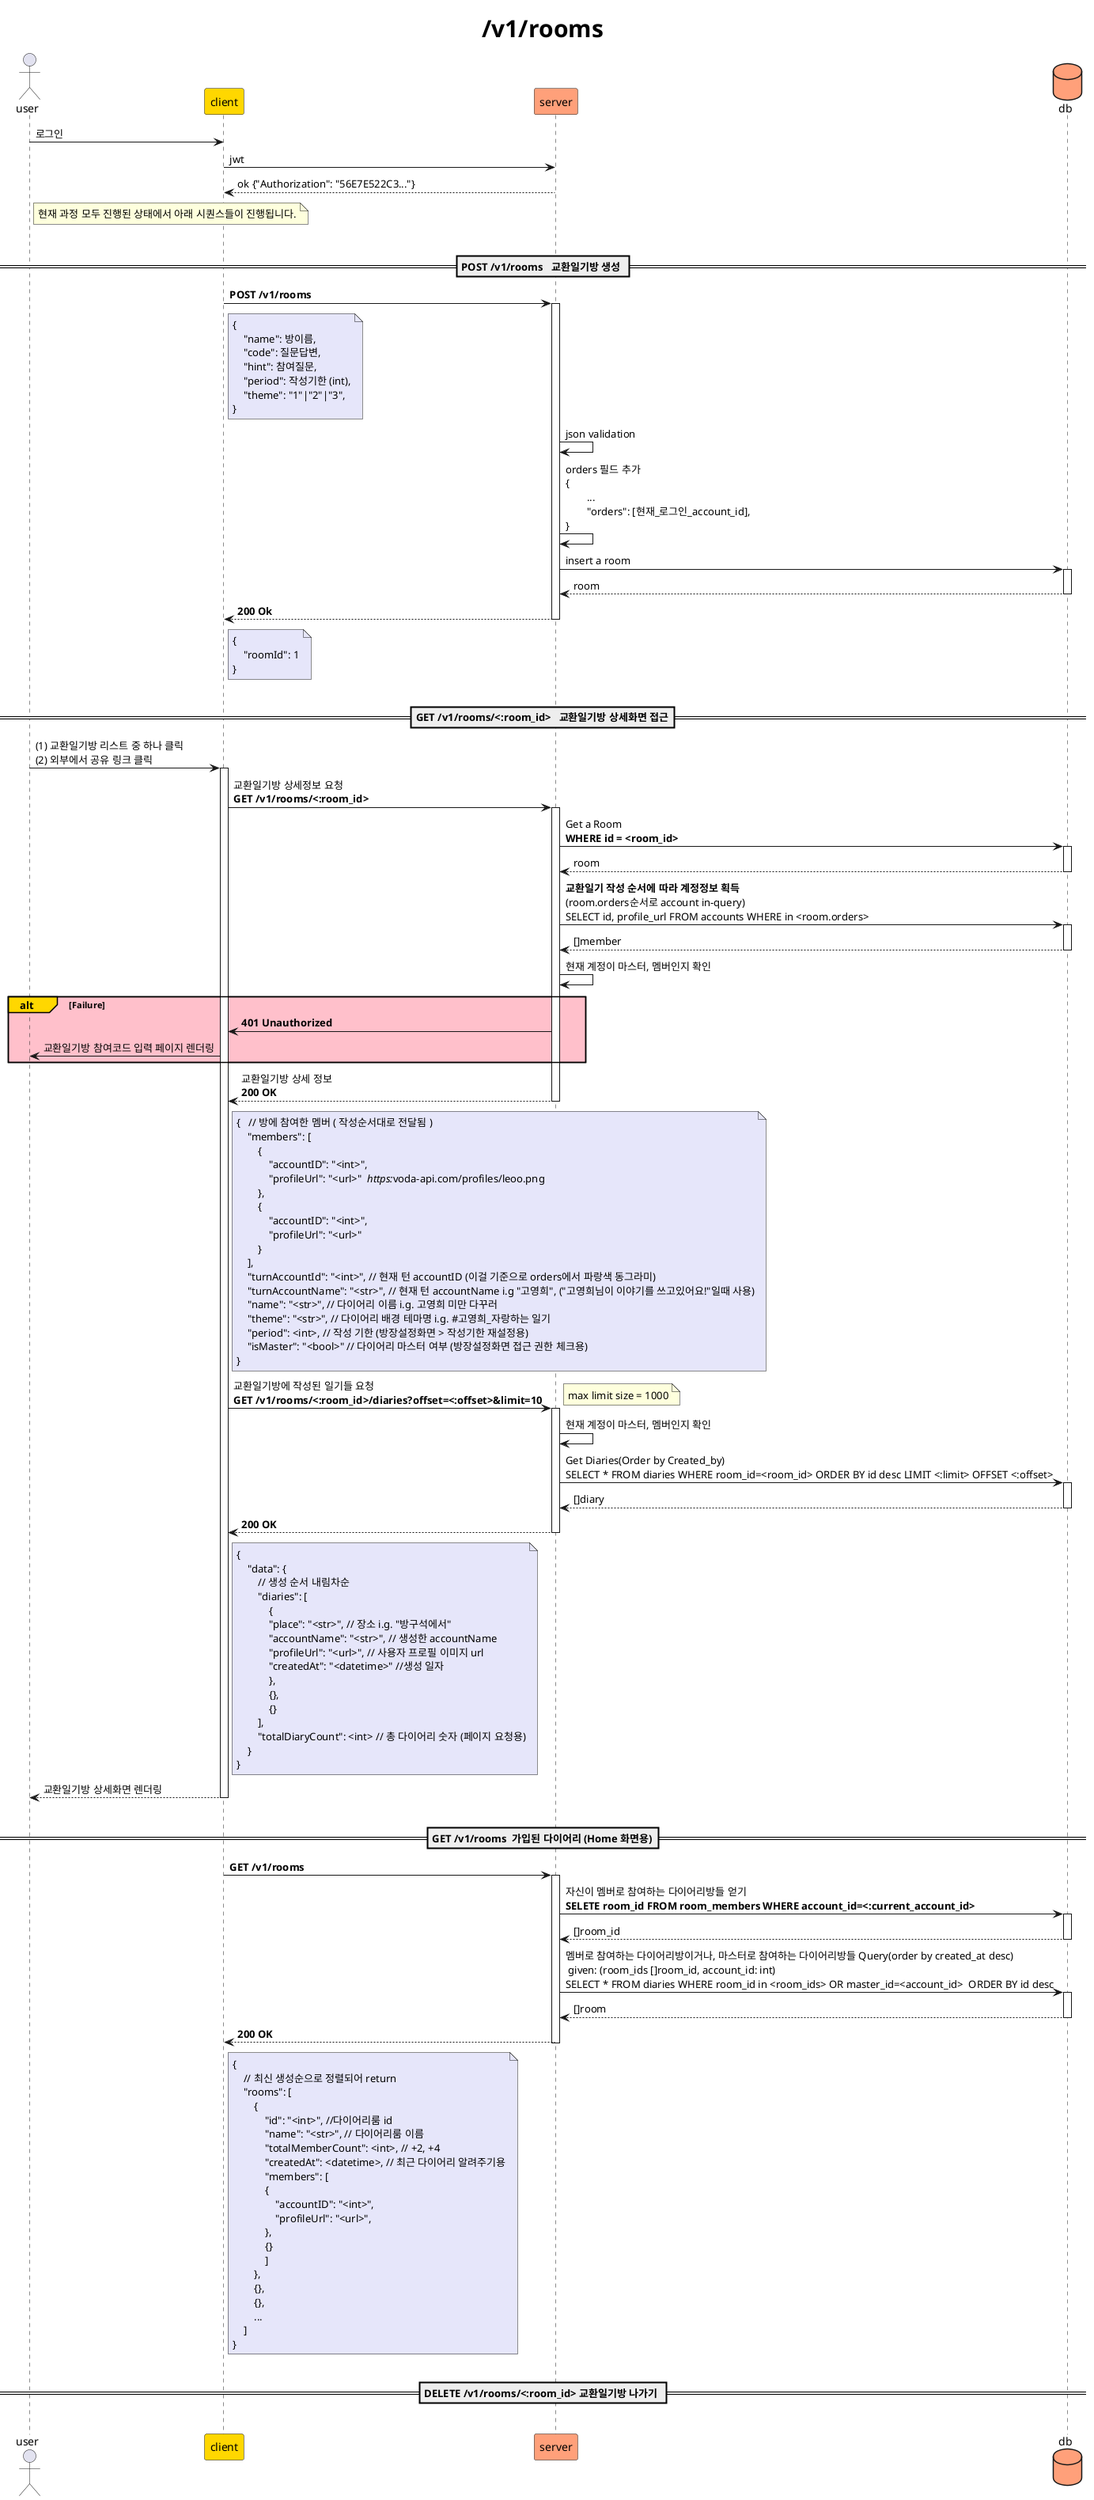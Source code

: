 @startuml

' client
Actor user
Participant client #Gold

' api
Participant "server" as api #LightSalmon
database "db" as db #LightSalmon

' title
title <font size=30>/v1/rooms</font>

' prerequisites
user -> client  : 로그인
client -> api : jwt
return ok {"Authorization": "56E7E522C3..."}

note right of user
현재 과정 모두 진행된 상태에서 아래 시퀀스들이 진행됩니다.
endnote
|||
== POST /v1/rooms   교환일기방 생성 ==
client -> api++: **POST /v1/rooms**
note right of client #Lavender
{
    "name": 방이름,
    "code": 질문답변,
    "hint": 참여질문,
    "period": 작성기한 (int),
    "theme": "1"|"2"|"3",
}
endnote

api -> api: json validation
api -> api: orders 필드 추가\
\n{\n\t...\n\t"orders": [현재_로그인_account_id],\n}
api -> db++: insert a room
return room
return **200 Ok**
note right of client #Lavender
{
    "roomId": 1
}
endnote

||20||

== GET /v1/rooms/<:room_id>   교환일기방 상세화면 접근==
' TODO: 서버에서 접근 권한 확인 401(1. 로그인 안된경우 / 2. 멤버가 아닌경우)

user -> client++: (1) 교환일기방 리스트 중 하나 클릭\
\n(2) 외부에서 공유 링크 클릭
client -> api++: 교환일기방 상세정보 요청\
\n**GET /v1/rooms/<:room_id>**
api -> db++: Get a Room\
\n**WHERE id = <room_id>**
return room
api -> db++: **교환일기 작성 순서에 따라 계정정보 획득**\
\n(room.orders순서로 account in-query)\
\nSELECT id, profile_url FROM accounts WHERE in <room.orders>
return []member
api -> api: 현재 계정이 마스터, 멤버인지 확인
alt#Gold #Pink Failure
    api -> client: **401 Unauthorized**
    client -> user: 교환일기방 참여코드 입력 페이지 렌더링
end
return 교환일기방 상세 정보\
\n**200 OK**
note right of client #Lavender
{   // 방에 참여한 멤버 ( 작성순서대로 전달됨 )
    "members": [
        {
            "accountID": "<int>",
            "profileUrl": "<url>" // https://voda-api.com/profiles/leoo.png
        },
        {
            "accountID": "<int>",
            "profileUrl": "<url>"
        }
    ],
    "turnAccountId": "<int>", // 현재 턴 accountID (이걸 기준으로 orders에서 파랑색 동그라미)
    "turnAccountName": "<str>", // 현재 턴 accountName i.g "고영희", ("고영희님이 이야기를 쓰고있어요!"일때 사용)
    "name": "<str>", // 다이어리 이름 i.g. 고영희 미만 다꾸러
    "theme": "<str>", // 다이어리 배경 테마명 i.g. #고영희_자랑하는 일기
    "period": <int>, // 작성 기한 (방장설정화면 > 작성기한 재설정용)
    "isMaster": "<bool>" // 다이어리 마스터 여부 (방장설정화면 접근 권한 체크용)
}
endnote

client -> api++: 교환일기방에 작성된 일기들 요청\
\n**GET /v1/rooms/<:room_id>/diaries?offset=<:offset>&limit=10**
note right
max limit size = 1000
endnote
api -> api: 현재 계정이 마스터, 멤버인지 확인
api -> db++: Get Diaries(Order by Created_by)\
\nSELECT * FROM diaries WHERE room_id=<room_id> ORDER BY id desc LIMIT <:limit> OFFSET <:offset>
return []diary
return **200 OK**
note right of client #Lavender
{
    "data": {
        // 생성 순서 내림차순
        "diaries": [
            {
            "place": "<str>", // 장소 i.g. "방구석에서"
            "accountName": "<str>", // 생성한 accountName
            "profileUrl": "<url>", // 사용자 프로필 이미지 url
            "createdAt": "<datetime>" //생성 일자
            },
            {},
            {}
        ],
        "totalDiaryCount": <int> // 총 다이어리 숫자 (페이지 요청용)
    }
}
endnote
return 교환일기방 상세화면 렌더링


||20||

== GET /v1/rooms  가입된 다이어리 (Home 화면용)==
client -> api++: **GET /v1/rooms**
api -> db++: 자신이 멤버로 참여하는 다이어리방들 얻기\
\n**SELETE room_id FROM room_members WHERE account_id=<:current_account_id>**
return []room_id
api -> db++: 멤버로 참여하는 다이어리방이거나, 마스터로 참여하는 다이어리방들 Query(order by created_at desc)\
\n given: (room_ids []room_id, account_id: int)\
\nSELECT * FROM diaries WHERE room_id in <room_ids> OR master_id=<account_id>  ORDER BY id desc
return []room
return **200 OK**
note right of client #Lavender
{
    // 최신 생성순으로 정렬되어 return
    "rooms": [
        {
            "id": "<int>", //다이어리룸 id
            "name": "<str>", // 다이어리룸 이름
            "totalMemberCount": <int>, // +2, +4
            "createdAt": <datetime>, // 최근 다이어리 알려주기용
            "members": [
            {
                "accountID": "<int>",
                "profileUrl": "<url>",
            },
            {}
            ]
        },
        {},
        {},
        ...
    ]
}
endnote

||20||


== DELETE /v1/rooms/<:room_id> 교환일기방 나가기 ==
' TODO

||20||
@enduml
